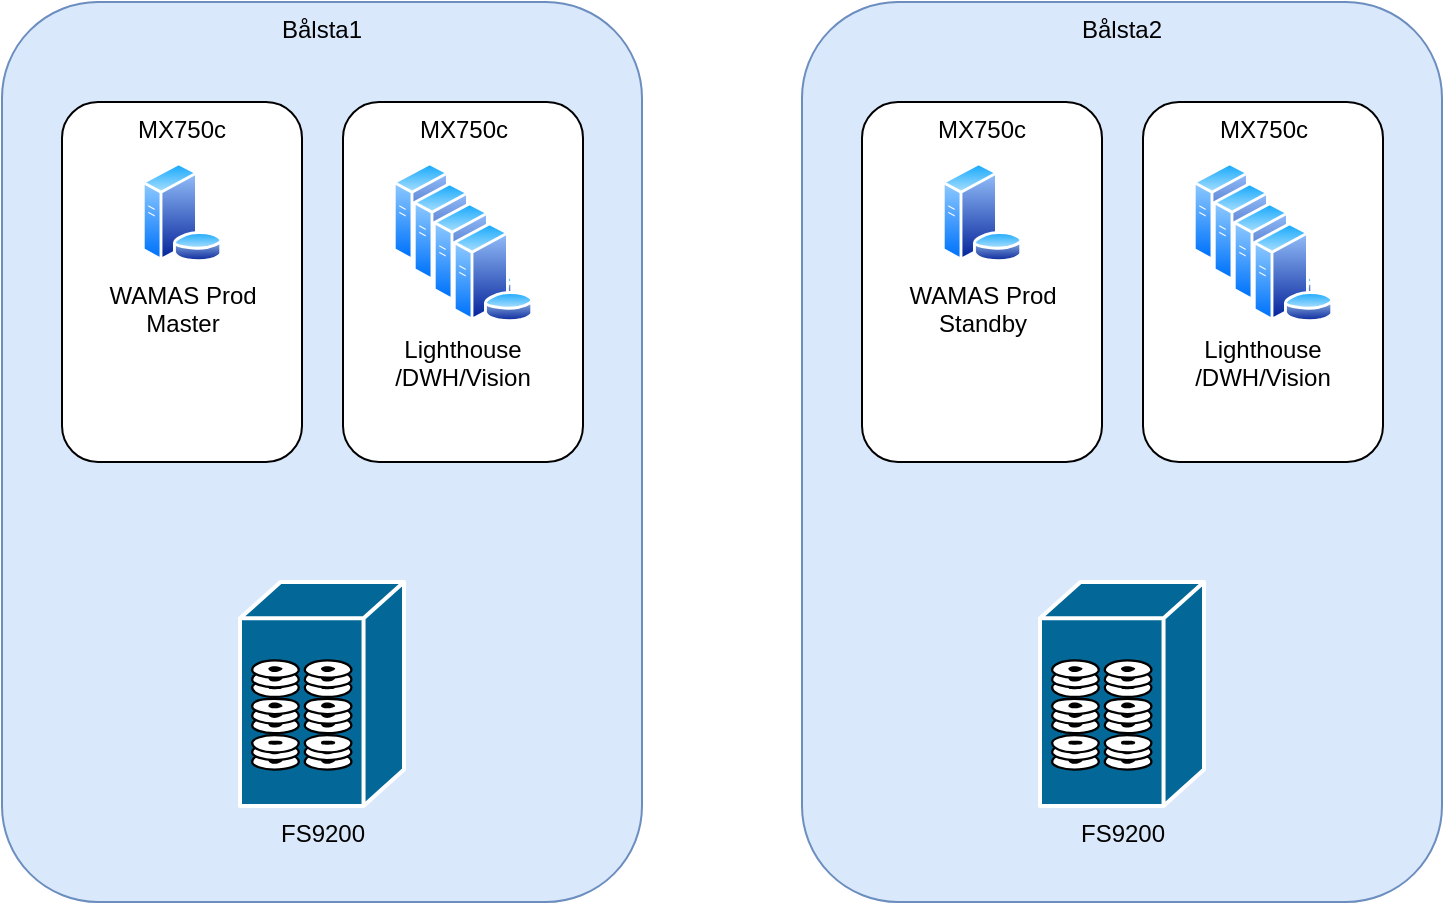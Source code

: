 <mxfile version="15.6.8" type="github">
  <diagram id="B1Ihw0d5pY-q-cbHRgSs" name="Page-1">
    <mxGraphModel dx="2062" dy="1122" grid="1" gridSize="10" guides="1" tooltips="1" connect="1" arrows="1" fold="1" page="1" pageScale="1" pageWidth="850" pageHeight="1100" math="0" shadow="0">
      <root>
        <mxCell id="0" />
        <mxCell id="1" parent="0" />
        <mxCell id="Nu2YDPlTARVFIHre-kGS-1" value="Bålsta1" style="rounded=1;whiteSpace=wrap;html=1;fillColor=#dae8fc;strokeColor=#6c8ebf;verticalAlign=top;" vertex="1" parent="1">
          <mxGeometry x="40" y="80" width="320" height="450" as="geometry" />
        </mxCell>
        <mxCell id="Nu2YDPlTARVFIHre-kGS-2" value="MX750c" style="rounded=1;whiteSpace=wrap;html=1;verticalAlign=top;" vertex="1" parent="1">
          <mxGeometry x="70" y="130" width="120" height="180" as="geometry" />
        </mxCell>
        <mxCell id="Nu2YDPlTARVFIHre-kGS-3" value="MX750c" style="rounded=1;whiteSpace=wrap;html=1;verticalAlign=top;" vertex="1" parent="1">
          <mxGeometry x="210.5" y="130" width="120" height="180" as="geometry" />
        </mxCell>
        <mxCell id="Nu2YDPlTARVFIHre-kGS-4" value="FS9200" style="shape=mxgraph.cisco.storage.fibre_channel_disk_subsystem;html=1;pointerEvents=1;dashed=0;fillColor=#036897;strokeColor=#ffffff;strokeWidth=2;verticalLabelPosition=bottom;verticalAlign=top;align=center;outlineConnect=0;" vertex="1" parent="1">
          <mxGeometry x="159" y="370" width="82" height="112" as="geometry" />
        </mxCell>
        <mxCell id="Nu2YDPlTARVFIHre-kGS-5" value="WAMAS Prod&lt;br&gt;Master" style="aspect=fixed;perimeter=ellipsePerimeter;html=1;align=center;shadow=0;dashed=0;spacingTop=3;image;image=img/lib/active_directory/database_server.svg;" vertex="1" parent="1">
          <mxGeometry x="109.5" y="160" width="41" height="50" as="geometry" />
        </mxCell>
        <mxCell id="Nu2YDPlTARVFIHre-kGS-10" value="Lighthouse&#xa;/DWH/Vision" style="group;verticalAlign=top;labelPosition=center;verticalLabelPosition=bottom;align=center;" vertex="1" connectable="0" parent="1">
          <mxGeometry x="235" y="160" width="71" height="80" as="geometry" />
        </mxCell>
        <mxCell id="Nu2YDPlTARVFIHre-kGS-6" value="" style="aspect=fixed;perimeter=ellipsePerimeter;html=1;align=center;shadow=0;dashed=0;spacingTop=3;image;image=img/lib/active_directory/database_server.svg;" vertex="1" parent="Nu2YDPlTARVFIHre-kGS-10">
          <mxGeometry width="41" height="50" as="geometry" />
        </mxCell>
        <mxCell id="Nu2YDPlTARVFIHre-kGS-7" value="" style="aspect=fixed;perimeter=ellipsePerimeter;html=1;align=center;shadow=0;dashed=0;spacingTop=3;image;image=img/lib/active_directory/database_server.svg;" vertex="1" parent="Nu2YDPlTARVFIHre-kGS-10">
          <mxGeometry x="10" y="10" width="41" height="50" as="geometry" />
        </mxCell>
        <mxCell id="Nu2YDPlTARVFIHre-kGS-8" value="" style="aspect=fixed;perimeter=ellipsePerimeter;html=1;align=center;shadow=0;dashed=0;spacingTop=3;image;image=img/lib/active_directory/database_server.svg;" vertex="1" parent="Nu2YDPlTARVFIHre-kGS-10">
          <mxGeometry x="20" y="20" width="41" height="50" as="geometry" />
        </mxCell>
        <mxCell id="Nu2YDPlTARVFIHre-kGS-9" value="" style="aspect=fixed;perimeter=ellipsePerimeter;html=1;align=center;shadow=0;dashed=0;spacingTop=3;image;image=img/lib/active_directory/database_server.svg;" vertex="1" parent="Nu2YDPlTARVFIHre-kGS-10">
          <mxGeometry x="30" y="30" width="41" height="50" as="geometry" />
        </mxCell>
        <mxCell id="Nu2YDPlTARVFIHre-kGS-11" value="Bålsta2" style="rounded=1;whiteSpace=wrap;html=1;fillColor=#dae8fc;strokeColor=#6c8ebf;verticalAlign=top;" vertex="1" parent="1">
          <mxGeometry x="440" y="80" width="320" height="450" as="geometry" />
        </mxCell>
        <mxCell id="Nu2YDPlTARVFIHre-kGS-12" value="MX750c" style="rounded=1;whiteSpace=wrap;html=1;verticalAlign=top;" vertex="1" parent="1">
          <mxGeometry x="470" y="130" width="120" height="180" as="geometry" />
        </mxCell>
        <mxCell id="Nu2YDPlTARVFIHre-kGS-13" value="MX750c" style="rounded=1;whiteSpace=wrap;html=1;verticalAlign=top;" vertex="1" parent="1">
          <mxGeometry x="610.5" y="130" width="120" height="180" as="geometry" />
        </mxCell>
        <mxCell id="Nu2YDPlTARVFIHre-kGS-14" value="FS9200" style="shape=mxgraph.cisco.storage.fibre_channel_disk_subsystem;html=1;pointerEvents=1;dashed=0;fillColor=#036897;strokeColor=#ffffff;strokeWidth=2;verticalLabelPosition=bottom;verticalAlign=top;align=center;outlineConnect=0;" vertex="1" parent="1">
          <mxGeometry x="559" y="370" width="82" height="112" as="geometry" />
        </mxCell>
        <mxCell id="Nu2YDPlTARVFIHre-kGS-15" value="WAMAS Prod&lt;br&gt;Standby" style="aspect=fixed;perimeter=ellipsePerimeter;html=1;align=center;shadow=0;dashed=0;spacingTop=3;image;image=img/lib/active_directory/database_server.svg;" vertex="1" parent="1">
          <mxGeometry x="509.5" y="160" width="41" height="50" as="geometry" />
        </mxCell>
        <mxCell id="Nu2YDPlTARVFIHre-kGS-16" value="Lighthouse&#xa;/DWH/Vision" style="group;verticalAlign=top;labelPosition=center;verticalLabelPosition=bottom;align=center;" vertex="1" connectable="0" parent="1">
          <mxGeometry x="635" y="160" width="71" height="80" as="geometry" />
        </mxCell>
        <mxCell id="Nu2YDPlTARVFIHre-kGS-17" value="" style="aspect=fixed;perimeter=ellipsePerimeter;html=1;align=center;shadow=0;dashed=0;spacingTop=3;image;image=img/lib/active_directory/database_server.svg;" vertex="1" parent="Nu2YDPlTARVFIHre-kGS-16">
          <mxGeometry width="41" height="50" as="geometry" />
        </mxCell>
        <mxCell id="Nu2YDPlTARVFIHre-kGS-18" value="" style="aspect=fixed;perimeter=ellipsePerimeter;html=1;align=center;shadow=0;dashed=0;spacingTop=3;image;image=img/lib/active_directory/database_server.svg;" vertex="1" parent="Nu2YDPlTARVFIHre-kGS-16">
          <mxGeometry x="10" y="10" width="41" height="50" as="geometry" />
        </mxCell>
        <mxCell id="Nu2YDPlTARVFIHre-kGS-19" value="" style="aspect=fixed;perimeter=ellipsePerimeter;html=1;align=center;shadow=0;dashed=0;spacingTop=3;image;image=img/lib/active_directory/database_server.svg;" vertex="1" parent="Nu2YDPlTARVFIHre-kGS-16">
          <mxGeometry x="20" y="20" width="41" height="50" as="geometry" />
        </mxCell>
        <mxCell id="Nu2YDPlTARVFIHre-kGS-20" value="" style="aspect=fixed;perimeter=ellipsePerimeter;html=1;align=center;shadow=0;dashed=0;spacingTop=3;image;image=img/lib/active_directory/database_server.svg;" vertex="1" parent="Nu2YDPlTARVFIHre-kGS-16">
          <mxGeometry x="30" y="30" width="41" height="50" as="geometry" />
        </mxCell>
      </root>
    </mxGraphModel>
  </diagram>
</mxfile>
